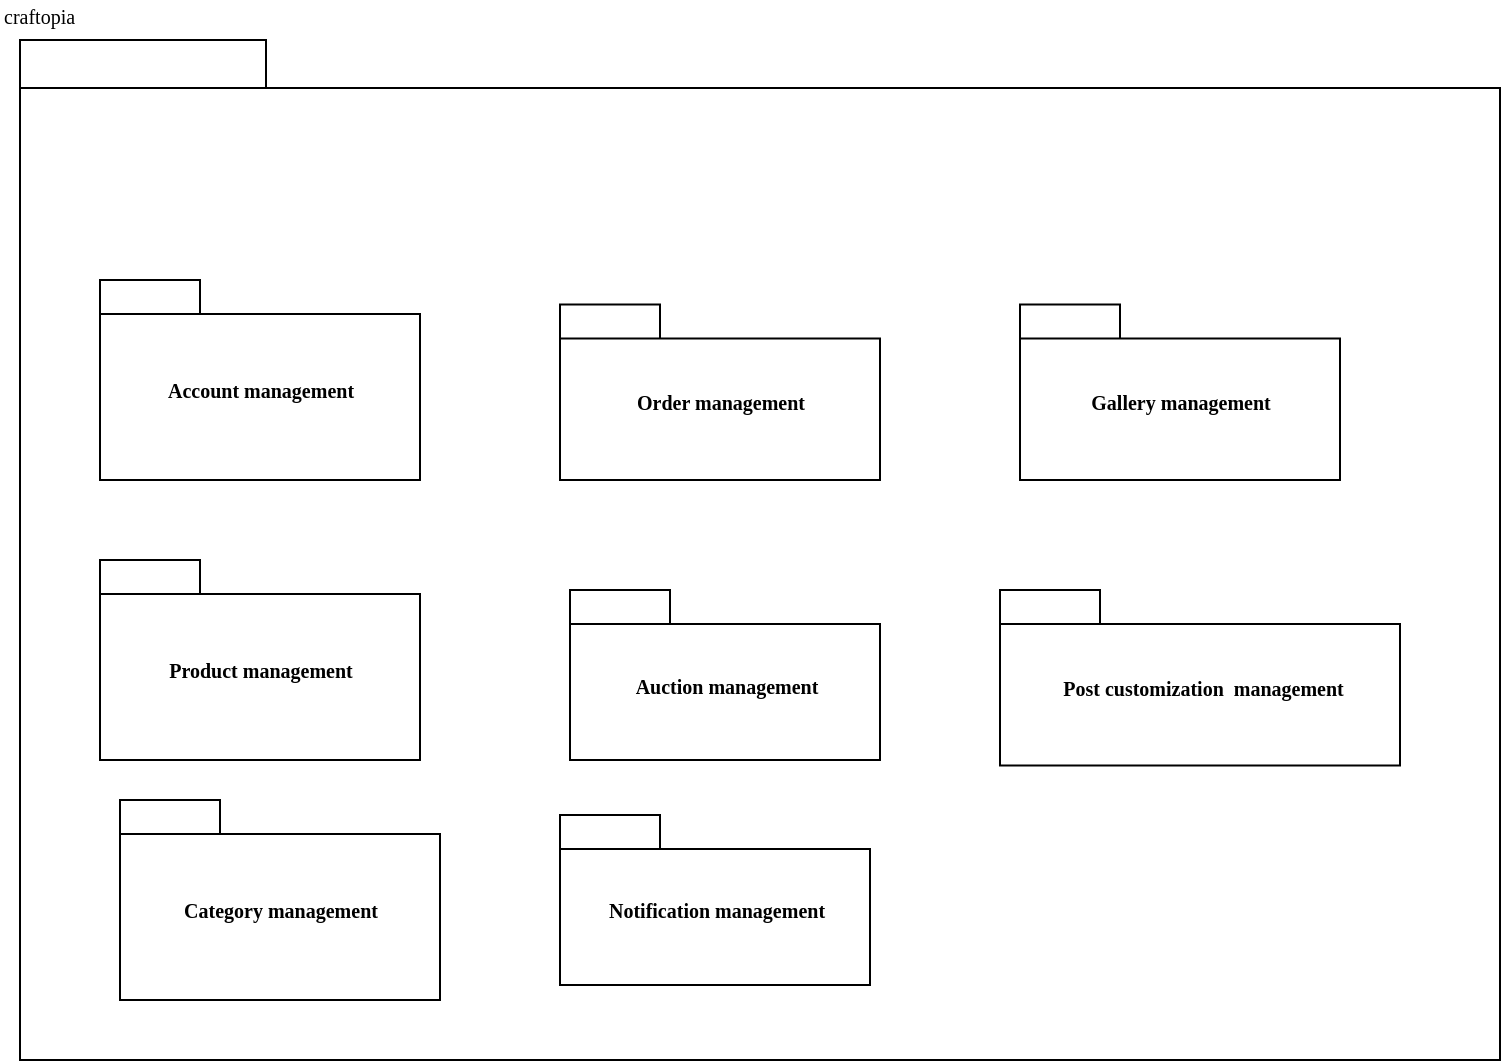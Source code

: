 <mxfile version="24.4.6" type="device">
  <diagram name="Page-1" id="b5b7bab2-c9e2-2cf4-8b2a-24fd1a2a6d21">
    <mxGraphModel dx="1036" dy="606" grid="1" gridSize="10" guides="1" tooltips="1" connect="1" arrows="1" fold="1" page="1" pageScale="1" pageWidth="827" pageHeight="1169" background="none" math="0" shadow="0">
      <root>
        <mxCell id="0" />
        <mxCell id="1" parent="0" />
        <mxCell id="6e0c8c40b5770093-33" value="" style="shape=folder;fontStyle=1;spacingTop=10;tabWidth=123;tabHeight=24;tabPosition=left;html=1;rounded=0;shadow=0;comic=0;labelBackgroundColor=none;strokeColor=#000000;strokeWidth=1;fillColor=#ffffff;fontFamily=Verdana;fontSize=10;fontColor=#000000;align=center;" parent="1" vertex="1">
          <mxGeometry x="440" y="140" width="740" height="510" as="geometry" />
        </mxCell>
        <mxCell id="6e0c8c40b5770093-42" value="Account management" style="shape=folder;fontStyle=1;spacingTop=10;tabWidth=50;tabHeight=17;tabPosition=left;html=1;rounded=0;shadow=0;comic=0;labelBackgroundColor=none;strokeColor=#000000;strokeWidth=1;fillColor=#ffffff;fontFamily=Verdana;fontSize=10;fontColor=#000000;align=center;" parent="1" vertex="1">
          <mxGeometry x="480" y="260" width="160" height="100" as="geometry" />
        </mxCell>
        <mxCell id="6e0c8c40b5770093-43" value="Product management" style="shape=folder;fontStyle=1;spacingTop=10;tabWidth=50;tabHeight=17;tabPosition=left;html=1;rounded=0;shadow=0;comic=0;labelBackgroundColor=none;strokeColor=#000000;strokeWidth=1;fillColor=#ffffff;fontFamily=Verdana;fontSize=10;fontColor=#000000;align=center;" parent="1" vertex="1">
          <mxGeometry x="480" y="400" width="160" height="100" as="geometry" />
        </mxCell>
        <mxCell id="6e0c8c40b5770093-44" value="Order management" style="shape=folder;fontStyle=1;spacingTop=10;tabWidth=50;tabHeight=17;tabPosition=left;html=1;rounded=0;shadow=0;comic=0;labelBackgroundColor=none;strokeColor=#000000;strokeWidth=1;fillColor=#ffffff;fontFamily=Verdana;fontSize=10;fontColor=#000000;align=center;" parent="1" vertex="1">
          <mxGeometry x="710" y="272.25" width="160" height="87.75" as="geometry" />
        </mxCell>
        <mxCell id="6e0c8c40b5770093-45" value="Auction management" style="shape=folder;fontStyle=1;spacingTop=10;tabWidth=50;tabHeight=17;tabPosition=left;html=1;rounded=0;shadow=0;comic=0;labelBackgroundColor=none;strokeColor=#000000;strokeWidth=1;fillColor=#ffffff;fontFamily=Verdana;fontSize=10;fontColor=#000000;align=center;" parent="1" vertex="1">
          <mxGeometry x="715" y="415" width="155" height="85" as="geometry" />
        </mxCell>
        <mxCell id="6e0c8c40b5770093-73" value="craftopia" style="text;html=1;align=left;verticalAlign=top;spacingTop=-4;fontSize=10;fontFamily=Verdana" parent="1" vertex="1">
          <mxGeometry x="430" y="120" width="80" height="30" as="geometry" />
        </mxCell>
        <mxCell id="jnkB9Sy5KkFoXBMUI9Ge-4" value="Gallery management" style="shape=folder;fontStyle=1;spacingTop=10;tabWidth=50;tabHeight=17;tabPosition=left;html=1;rounded=0;shadow=0;comic=0;labelBackgroundColor=none;strokeColor=#000000;strokeWidth=1;fillColor=#ffffff;fontFamily=Verdana;fontSize=10;fontColor=#000000;align=center;" parent="1" vertex="1">
          <mxGeometry x="940" y="272.25" width="160" height="87.75" as="geometry" />
        </mxCell>
        <mxCell id="jnkB9Sy5KkFoXBMUI9Ge-7" value="&amp;nbsp;Post customization&amp;nbsp; management" style="shape=folder;fontStyle=1;spacingTop=10;tabWidth=50;tabHeight=17;tabPosition=left;html=1;rounded=0;shadow=0;comic=0;labelBackgroundColor=none;strokeColor=#000000;strokeWidth=1;fillColor=#ffffff;fontFamily=Verdana;fontSize=10;fontColor=#000000;align=center;" parent="1" vertex="1">
          <mxGeometry x="930" y="415" width="200" height="87.75" as="geometry" />
        </mxCell>
        <mxCell id="mDy0LjV4EdPmGKK1C5-q-1" value="Category management" style="shape=folder;fontStyle=1;spacingTop=10;tabWidth=50;tabHeight=17;tabPosition=left;html=1;rounded=0;shadow=0;comic=0;labelBackgroundColor=none;strokeColor=#000000;strokeWidth=1;fillColor=#ffffff;fontFamily=Verdana;fontSize=10;fontColor=#000000;align=center;" parent="1" vertex="1">
          <mxGeometry x="490" y="520" width="160" height="100" as="geometry" />
        </mxCell>
        <mxCell id="tIno5rQIWUBfeGRRvXYs-1" value="Notification management" style="shape=folder;fontStyle=1;spacingTop=10;tabWidth=50;tabHeight=17;tabPosition=left;html=1;rounded=0;shadow=0;comic=0;labelBackgroundColor=none;strokeColor=#000000;strokeWidth=1;fillColor=#ffffff;fontFamily=Verdana;fontSize=10;fontColor=#000000;align=center;" parent="1" vertex="1">
          <mxGeometry x="710" y="527.5" width="155" height="85" as="geometry" />
        </mxCell>
      </root>
    </mxGraphModel>
  </diagram>
</mxfile>
